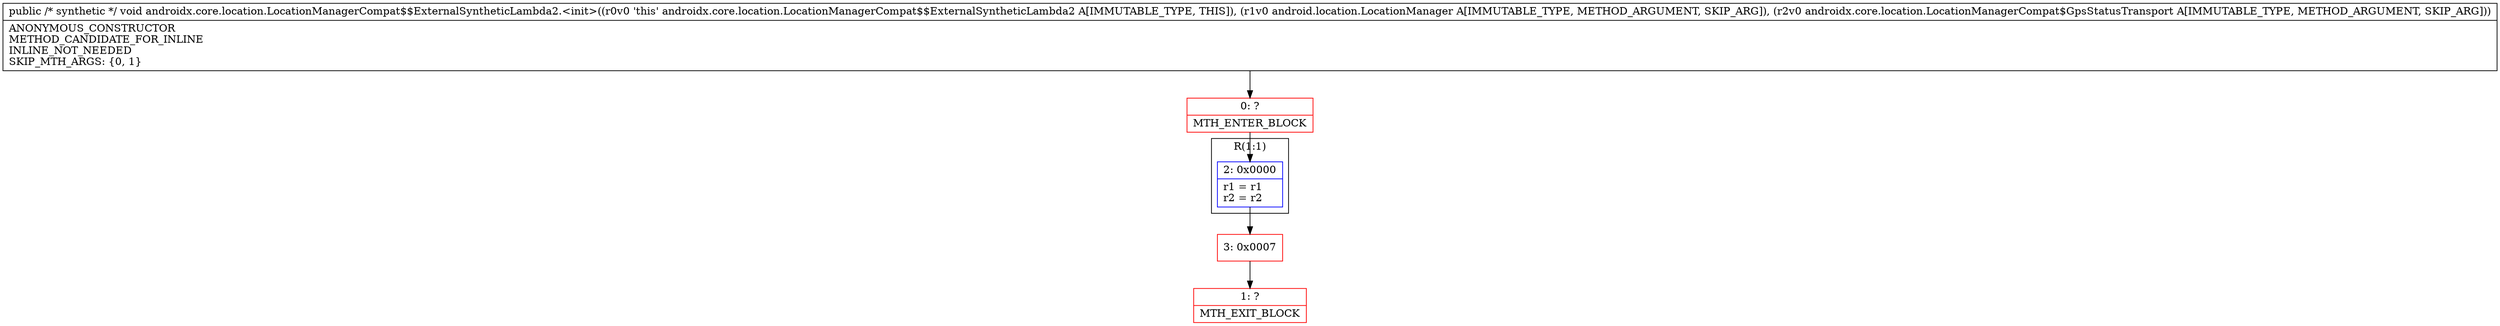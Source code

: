 digraph "CFG forandroidx.core.location.LocationManagerCompat$$ExternalSyntheticLambda2.\<init\>(Landroid\/location\/LocationManager;Landroidx\/core\/location\/LocationManagerCompat$GpsStatusTransport;)V" {
subgraph cluster_Region_1760077856 {
label = "R(1:1)";
node [shape=record,color=blue];
Node_2 [shape=record,label="{2\:\ 0x0000|r1 = r1\lr2 = r2\l}"];
}
Node_0 [shape=record,color=red,label="{0\:\ ?|MTH_ENTER_BLOCK\l}"];
Node_3 [shape=record,color=red,label="{3\:\ 0x0007}"];
Node_1 [shape=record,color=red,label="{1\:\ ?|MTH_EXIT_BLOCK\l}"];
MethodNode[shape=record,label="{public \/* synthetic *\/ void androidx.core.location.LocationManagerCompat$$ExternalSyntheticLambda2.\<init\>((r0v0 'this' androidx.core.location.LocationManagerCompat$$ExternalSyntheticLambda2 A[IMMUTABLE_TYPE, THIS]), (r1v0 android.location.LocationManager A[IMMUTABLE_TYPE, METHOD_ARGUMENT, SKIP_ARG]), (r2v0 androidx.core.location.LocationManagerCompat$GpsStatusTransport A[IMMUTABLE_TYPE, METHOD_ARGUMENT, SKIP_ARG]))  | ANONYMOUS_CONSTRUCTOR\lMETHOD_CANDIDATE_FOR_INLINE\lINLINE_NOT_NEEDED\lSKIP_MTH_ARGS: \{0, 1\}\l}"];
MethodNode -> Node_0;Node_2 -> Node_3;
Node_0 -> Node_2;
Node_3 -> Node_1;
}

